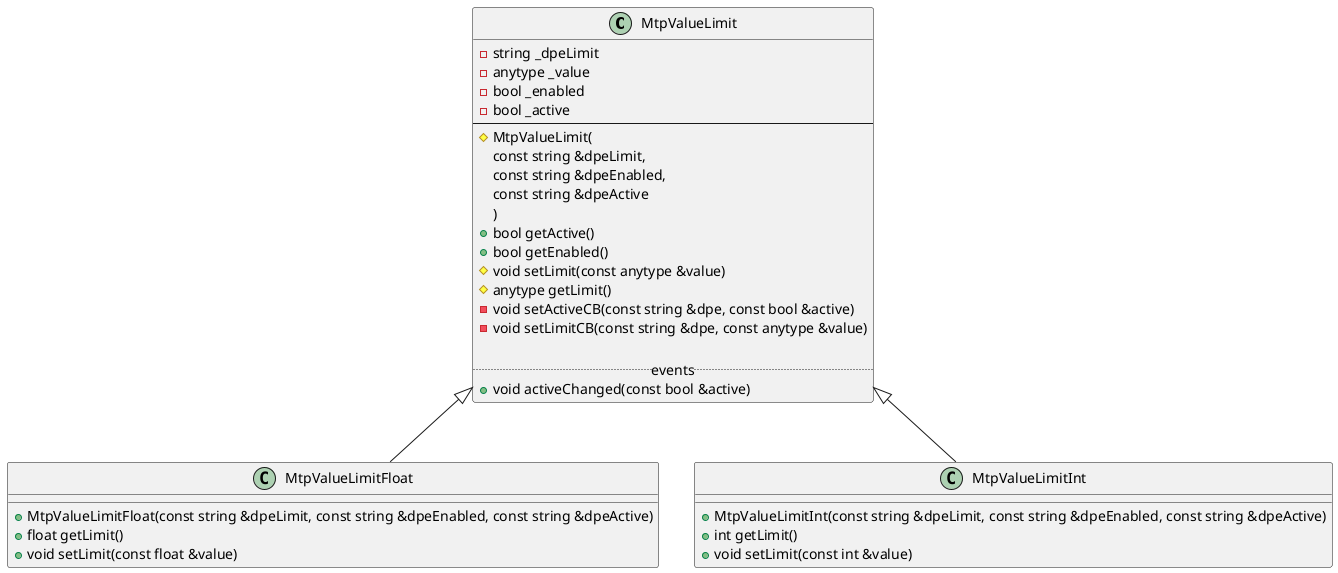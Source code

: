 @startuml

class MtpValueLimit {
    - string _dpeLimit
    - anytype _value
    - bool _enabled
    - bool _active
--
    # MtpValueLimit(
        const string &dpeLimit,
        const string &dpeEnabled,
        const string &dpeActive
    )
    + bool getActive()
    + bool getEnabled()
    # void setLimit(const anytype &value)
    # anytype getLimit()
    - void setActiveCB(const string &dpe, const bool &active)
    - void setLimitCB(const string &dpe, const anytype &value)

    ..events..
    + void activeChanged(const bool &active)
}

class MtpValueLimitFloat {
    + MtpValueLimitFloat(const string &dpeLimit, const string &dpeEnabled, const string &dpeActive)
    + float getLimit()
    + void setLimit(const float &value)
}

class MtpValueLimitInt {
    + MtpValueLimitInt(const string &dpeLimit, const string &dpeEnabled, const string &dpeActive)
    + int getLimit()
    + void setLimit(const int &value)
}

MtpValueLimit <|-- MtpValueLimitFloat
MtpValueLimit <|-- MtpValueLimitInt

@enduml